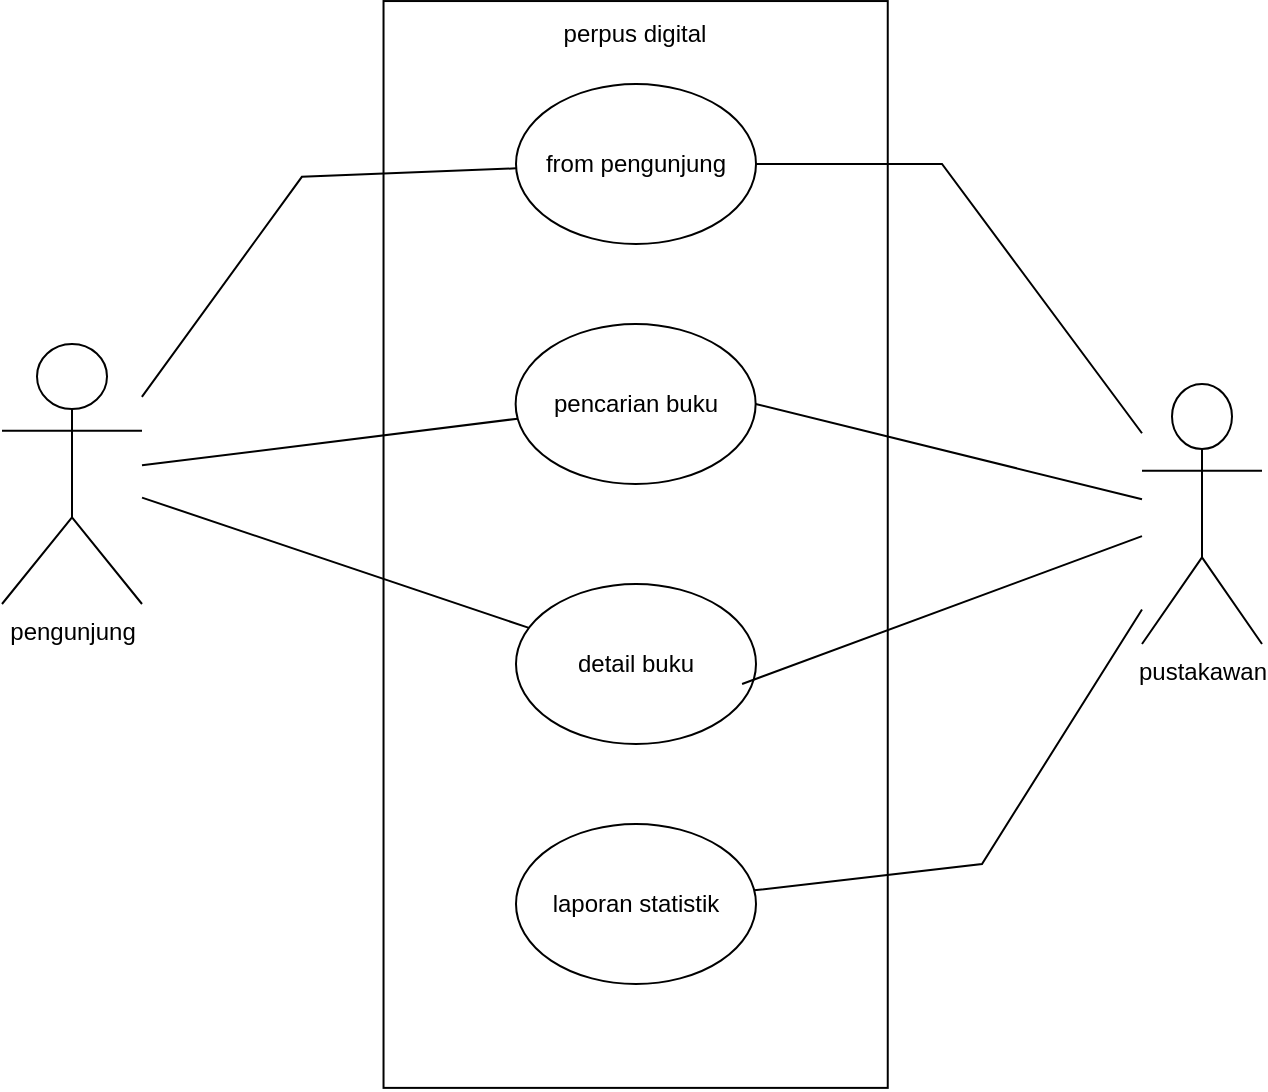 <mxfile version="23.1.1" type="github">
  <diagram name="Halaman-1" id="o1KwzmHahGPoQ-l5zwcv">
    <mxGraphModel dx="880" dy="468" grid="1" gridSize="10" guides="1" tooltips="1" connect="1" arrows="1" fold="1" page="1" pageScale="1" pageWidth="827" pageHeight="1169" math="0" shadow="0">
      <root>
        <mxCell id="0" />
        <mxCell id="1" parent="0" />
        <mxCell id="k6FABnFz0QR4-Ahk3vKM-6" value="" style="rounded=0;whiteSpace=wrap;html=1;rotation=-90;" vertex="1" parent="1">
          <mxGeometry x="115.11" y="514.18" width="543.42" height="252.11" as="geometry" />
        </mxCell>
        <mxCell id="k6FABnFz0QR4-Ahk3vKM-8" value="from pengunjung" style="ellipse;whiteSpace=wrap;html=1;" vertex="1" parent="1">
          <mxGeometry x="327" y="410" width="120" height="80" as="geometry" />
        </mxCell>
        <mxCell id="k6FABnFz0QR4-Ahk3vKM-9" value="pencarian buku" style="ellipse;whiteSpace=wrap;html=1;" vertex="1" parent="1">
          <mxGeometry x="326.82" y="530" width="120" height="80" as="geometry" />
        </mxCell>
        <mxCell id="k6FABnFz0QR4-Ahk3vKM-10" value="detail buku" style="ellipse;whiteSpace=wrap;html=1;" vertex="1" parent="1">
          <mxGeometry x="327" y="660" width="120" height="80" as="geometry" />
        </mxCell>
        <mxCell id="k6FABnFz0QR4-Ahk3vKM-11" value="laporan statistik" style="ellipse;whiteSpace=wrap;html=1;" vertex="1" parent="1">
          <mxGeometry x="327" y="780" width="120" height="80" as="geometry" />
        </mxCell>
        <mxCell id="k6FABnFz0QR4-Ahk3vKM-12" value="pengunjung&lt;br&gt;" style="shape=umlActor;verticalLabelPosition=bottom;verticalAlign=top;html=1;outlineConnect=0;" vertex="1" parent="1">
          <mxGeometry x="70" y="540" width="70" height="130" as="geometry" />
        </mxCell>
        <mxCell id="k6FABnFz0QR4-Ahk3vKM-13" value="pustakawan&lt;br&gt;" style="shape=umlActor;verticalLabelPosition=bottom;verticalAlign=top;html=1;outlineConnect=0;" vertex="1" parent="1">
          <mxGeometry x="640" y="560" width="60" height="130" as="geometry" />
        </mxCell>
        <mxCell id="k6FABnFz0QR4-Ahk3vKM-14" value="perpus digital" style="text;html=1;strokeColor=none;fillColor=none;align=center;verticalAlign=middle;whiteSpace=wrap;rounded=0;" vertex="1" parent="1">
          <mxGeometry x="338.32" y="370" width="97" height="30" as="geometry" />
        </mxCell>
        <mxCell id="k6FABnFz0QR4-Ahk3vKM-19" value="" style="endArrow=none;html=1;rounded=0;" edge="1" parent="1" target="k6FABnFz0QR4-Ahk3vKM-8">
          <mxGeometry width="50" height="50" relative="1" as="geometry">
            <mxPoint x="139.94" y="566.4" as="sourcePoint" />
            <mxPoint x="327.003" y="450.0" as="targetPoint" />
            <Array as="points">
              <mxPoint x="219.94" y="456.4" />
            </Array>
          </mxGeometry>
        </mxCell>
        <mxCell id="k6FABnFz0QR4-Ahk3vKM-23" value="" style="endArrow=none;html=1;rounded=0;exitX=1;exitY=0.5;exitDx=0;exitDy=0;" edge="1" parent="1" source="k6FABnFz0QR4-Ahk3vKM-8" target="k6FABnFz0QR4-Ahk3vKM-13">
          <mxGeometry width="50" height="50" relative="1" as="geometry">
            <mxPoint x="540" y="514.18" as="sourcePoint" />
            <mxPoint x="590" y="464.18" as="targetPoint" />
            <Array as="points">
              <mxPoint x="540" y="450" />
            </Array>
          </mxGeometry>
        </mxCell>
        <mxCell id="k6FABnFz0QR4-Ahk3vKM-24" value="" style="endArrow=none;html=1;rounded=0;" edge="1" parent="1" source="k6FABnFz0QR4-Ahk3vKM-12" target="k6FABnFz0QR4-Ahk3vKM-9">
          <mxGeometry width="50" height="50" relative="1" as="geometry">
            <mxPoint x="210" y="595" as="sourcePoint" />
            <mxPoint x="260" y="545" as="targetPoint" />
          </mxGeometry>
        </mxCell>
        <mxCell id="k6FABnFz0QR4-Ahk3vKM-25" value="" style="endArrow=none;html=1;rounded=0;" edge="1" parent="1" source="k6FABnFz0QR4-Ahk3vKM-12" target="k6FABnFz0QR4-Ahk3vKM-10">
          <mxGeometry width="50" height="50" relative="1" as="geometry">
            <mxPoint x="190" y="710" as="sourcePoint" />
            <mxPoint x="240" y="660" as="targetPoint" />
          </mxGeometry>
        </mxCell>
        <mxCell id="k6FABnFz0QR4-Ahk3vKM-27" value="" style="endArrow=none;html=1;rounded=0;" edge="1" parent="1" source="k6FABnFz0QR4-Ahk3vKM-11" target="k6FABnFz0QR4-Ahk3vKM-13">
          <mxGeometry width="50" height="50" relative="1" as="geometry">
            <mxPoint x="570" y="790" as="sourcePoint" />
            <mxPoint x="620" y="740" as="targetPoint" />
            <Array as="points">
              <mxPoint x="560" y="800" />
            </Array>
          </mxGeometry>
        </mxCell>
        <mxCell id="k6FABnFz0QR4-Ahk3vKM-28" value="" style="endArrow=none;html=1;rounded=0;exitX=1;exitY=0.5;exitDx=0;exitDy=0;" edge="1" parent="1" source="k6FABnFz0QR4-Ahk3vKM-9" target="k6FABnFz0QR4-Ahk3vKM-13">
          <mxGeometry width="50" height="50" relative="1" as="geometry">
            <mxPoint x="390" y="540" as="sourcePoint" />
            <mxPoint x="440" y="490" as="targetPoint" />
          </mxGeometry>
        </mxCell>
        <mxCell id="k6FABnFz0QR4-Ahk3vKM-29" value="" style="endArrow=none;html=1;rounded=0;exitX=0.942;exitY=0.625;exitDx=0;exitDy=0;exitPerimeter=0;" edge="1" parent="1" source="k6FABnFz0QR4-Ahk3vKM-10" target="k6FABnFz0QR4-Ahk3vKM-13">
          <mxGeometry width="50" height="50" relative="1" as="geometry">
            <mxPoint x="550" y="740" as="sourcePoint" />
            <mxPoint x="600" y="690" as="targetPoint" />
          </mxGeometry>
        </mxCell>
      </root>
    </mxGraphModel>
  </diagram>
</mxfile>
